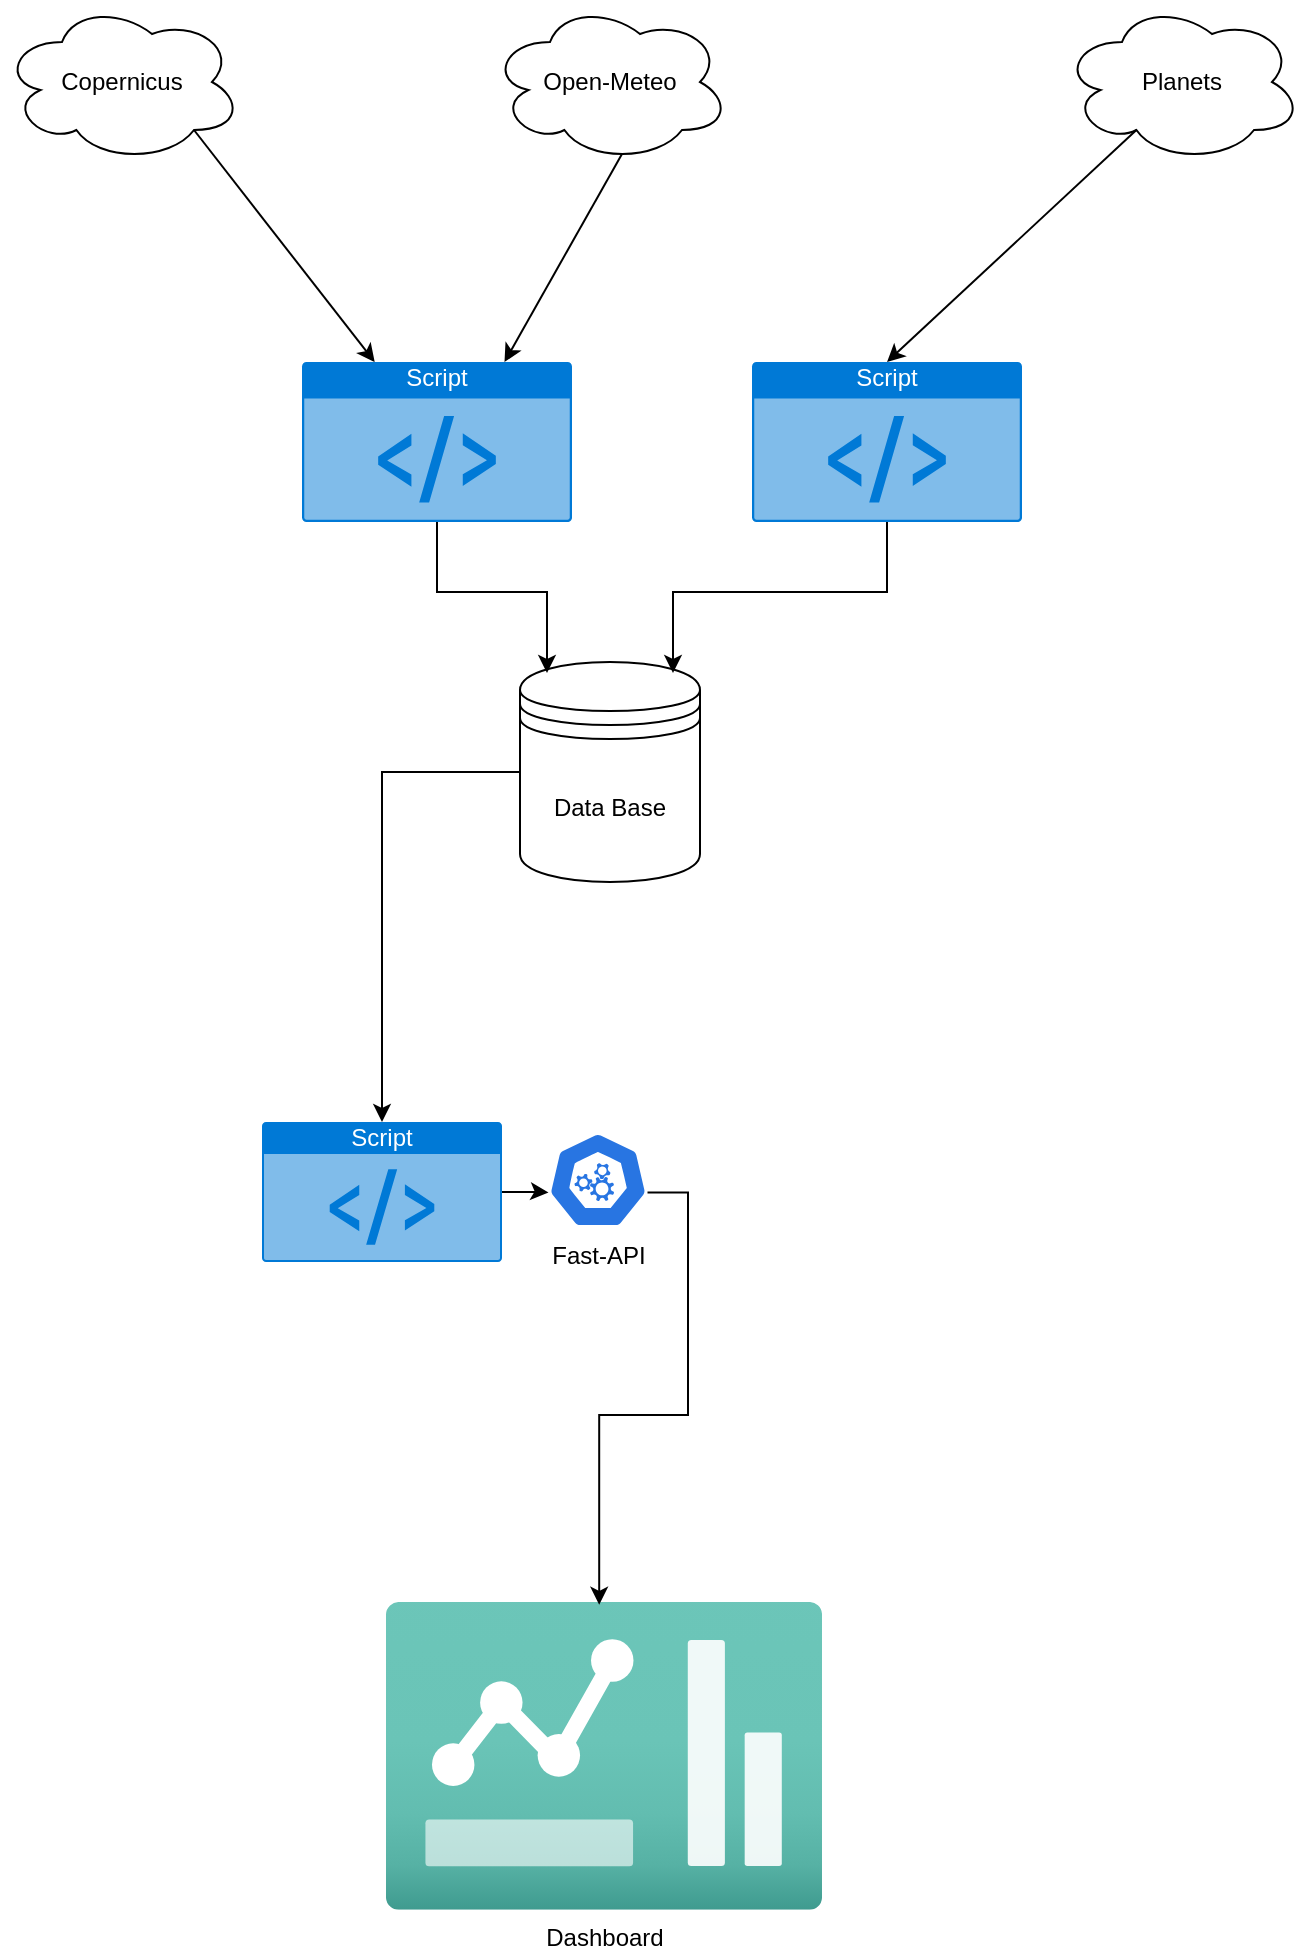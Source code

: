 <mxfile version="26.0.16">
  <diagram name="Page-1" id="UUehD9aWSnuwTe40TjLH">
    <mxGraphModel dx="1201" dy="811" grid="1" gridSize="10" guides="1" tooltips="1" connect="1" arrows="1" fold="1" page="1" pageScale="1" pageWidth="827" pageHeight="1169" math="0" shadow="0">
      <root>
        <mxCell id="0" />
        <mxCell id="1" parent="0" />
        <mxCell id="QwERv-JLXGNQ3NGBqYkT-1" value="Copernicus" style="ellipse;shape=cloud;whiteSpace=wrap;html=1;" parent="1" vertex="1">
          <mxGeometry x="110" y="40" width="120" height="80" as="geometry" />
        </mxCell>
        <mxCell id="QwERv-JLXGNQ3NGBqYkT-2" value="Open-Meteo" style="ellipse;shape=cloud;whiteSpace=wrap;html=1;" parent="1" vertex="1">
          <mxGeometry x="354" y="40" width="120" height="80" as="geometry" />
        </mxCell>
        <mxCell id="QwERv-JLXGNQ3NGBqYkT-3" value="Planets" style="ellipse;shape=cloud;whiteSpace=wrap;html=1;" parent="1" vertex="1">
          <mxGeometry x="640" y="40" width="120" height="80" as="geometry" />
        </mxCell>
        <mxCell id="QwERv-JLXGNQ3NGBqYkT-4" value="Data Base" style="shape=datastore;whiteSpace=wrap;html=1;" parent="1" vertex="1">
          <mxGeometry x="369" y="370" width="90" height="110" as="geometry" />
        </mxCell>
        <mxCell id="QwERv-JLXGNQ3NGBqYkT-6" value="" style="endArrow=classic;html=1;rounded=0;exitX=0.8;exitY=0.8;exitDx=0;exitDy=0;exitPerimeter=0;" parent="1" source="QwERv-JLXGNQ3NGBqYkT-1" target="QwERv-JLXGNQ3NGBqYkT-20" edge="1">
          <mxGeometry width="50" height="50" relative="1" as="geometry">
            <mxPoint x="390" y="320" as="sourcePoint" />
            <mxPoint x="200" y="160" as="targetPoint" />
          </mxGeometry>
        </mxCell>
        <mxCell id="QwERv-JLXGNQ3NGBqYkT-7" value="" style="endArrow=classic;html=1;rounded=0;exitX=0.55;exitY=0.95;exitDx=0;exitDy=0;exitPerimeter=0;entryX=0.75;entryY=0;entryDx=0;entryDy=0;entryPerimeter=0;" parent="1" source="QwERv-JLXGNQ3NGBqYkT-2" target="QwERv-JLXGNQ3NGBqYkT-20" edge="1">
          <mxGeometry width="50" height="50" relative="1" as="geometry">
            <mxPoint x="390" y="320" as="sourcePoint" />
            <mxPoint x="280" y="160" as="targetPoint" />
          </mxGeometry>
        </mxCell>
        <mxCell id="QwERv-JLXGNQ3NGBqYkT-8" value="" style="endArrow=classic;html=1;rounded=0;exitX=0.31;exitY=0.8;exitDx=0;exitDy=0;exitPerimeter=0;entryX=0.5;entryY=0;entryDx=0;entryDy=0;entryPerimeter=0;" parent="1" source="QwERv-JLXGNQ3NGBqYkT-3" target="QwERv-JLXGNQ3NGBqYkT-21" edge="1">
          <mxGeometry width="50" height="50" relative="1" as="geometry">
            <mxPoint x="480" y="250" as="sourcePoint" />
            <mxPoint x="620" y="170" as="targetPoint" />
          </mxGeometry>
        </mxCell>
        <mxCell id="QwERv-JLXGNQ3NGBqYkT-19" value="Dashboard" style="image;aspect=fixed;html=1;points=[];align=center;fontSize=12;image=img/lib/azure2/general/Dashboard2.svg;" parent="1" vertex="1">
          <mxGeometry x="302" y="840" width="218" height="153.88" as="geometry" />
        </mxCell>
        <mxCell id="QwERv-JLXGNQ3NGBqYkT-20" value="Script" style="html=1;whiteSpace=wrap;strokeColor=none;fillColor=#0079D6;labelPosition=center;verticalLabelPosition=middle;verticalAlign=top;align=center;fontSize=12;outlineConnect=0;spacingTop=-6;fontColor=#FFFFFF;sketch=0;shape=mxgraph.sitemap.script;" parent="1" vertex="1">
          <mxGeometry x="260" y="220" width="135" height="80" as="geometry" />
        </mxCell>
        <mxCell id="QwERv-JLXGNQ3NGBqYkT-21" value="Script" style="html=1;whiteSpace=wrap;strokeColor=none;fillColor=#0079D6;labelPosition=center;verticalLabelPosition=middle;verticalAlign=top;align=center;fontSize=12;outlineConnect=0;spacingTop=-6;fontColor=#FFFFFF;sketch=0;shape=mxgraph.sitemap.script;" parent="1" vertex="1">
          <mxGeometry x="485" y="220" width="135" height="80" as="geometry" />
        </mxCell>
        <mxCell id="QwERv-JLXGNQ3NGBqYkT-22" style="edgeStyle=orthogonalEdgeStyle;rounded=0;orthogonalLoop=1;jettySize=auto;html=1;entryX=0.15;entryY=0.05;entryDx=0;entryDy=0;entryPerimeter=0;" parent="1" source="QwERv-JLXGNQ3NGBqYkT-20" target="QwERv-JLXGNQ3NGBqYkT-4" edge="1">
          <mxGeometry relative="1" as="geometry" />
        </mxCell>
        <mxCell id="QwERv-JLXGNQ3NGBqYkT-23" style="edgeStyle=orthogonalEdgeStyle;rounded=0;orthogonalLoop=1;jettySize=auto;html=1;entryX=0.85;entryY=0.05;entryDx=0;entryDy=0;entryPerimeter=0;exitX=0.5;exitY=1;exitDx=0;exitDy=0;exitPerimeter=0;" parent="1" source="QwERv-JLXGNQ3NGBqYkT-21" target="QwERv-JLXGNQ3NGBqYkT-4" edge="1">
          <mxGeometry relative="1" as="geometry" />
        </mxCell>
        <mxCell id="QwERv-JLXGNQ3NGBqYkT-26" value="" style="group" parent="1" vertex="1" connectable="0">
          <mxGeometry x="240" y="600" width="193" height="70" as="geometry" />
        </mxCell>
        <mxCell id="QwERv-JLXGNQ3NGBqYkT-16" value="Fast-API" style="aspect=fixed;sketch=0;html=1;dashed=0;whitespace=wrap;verticalLabelPosition=bottom;verticalAlign=top;fillColor=#2875E2;strokeColor=#ffffff;points=[[0.005,0.63,0],[0.1,0.2,0],[0.9,0.2,0],[0.5,0,0],[0.995,0.63,0],[0.72,0.99,0],[0.5,1,0],[0.28,0.99,0]];shape=mxgraph.kubernetes.icon2;prIcon=api" parent="QwERv-JLXGNQ3NGBqYkT-26" vertex="1">
          <mxGeometry x="143" y="5" width="50" height="48" as="geometry" />
        </mxCell>
        <mxCell id="QwERv-JLXGNQ3NGBqYkT-24" value="Script" style="html=1;whiteSpace=wrap;strokeColor=none;fillColor=#0079D6;labelPosition=center;verticalLabelPosition=middle;verticalAlign=top;align=center;fontSize=12;outlineConnect=0;spacingTop=-6;fontColor=#FFFFFF;sketch=0;shape=mxgraph.sitemap.script;" parent="QwERv-JLXGNQ3NGBqYkT-26" vertex="1">
          <mxGeometry width="120" height="70" as="geometry" />
        </mxCell>
        <mxCell id="QwERv-JLXGNQ3NGBqYkT-25" style="edgeStyle=orthogonalEdgeStyle;rounded=0;orthogonalLoop=1;jettySize=auto;html=1;entryX=0.005;entryY=0.63;entryDx=0;entryDy=0;entryPerimeter=0;" parent="QwERv-JLXGNQ3NGBqYkT-26" source="QwERv-JLXGNQ3NGBqYkT-24" target="QwERv-JLXGNQ3NGBqYkT-16" edge="1">
          <mxGeometry relative="1" as="geometry" />
        </mxCell>
        <mxCell id="QwERv-JLXGNQ3NGBqYkT-27" style="edgeStyle=orthogonalEdgeStyle;rounded=0;orthogonalLoop=1;jettySize=auto;html=1;entryX=0.5;entryY=0;entryDx=0;entryDy=0;entryPerimeter=0;" parent="1" source="QwERv-JLXGNQ3NGBqYkT-4" target="QwERv-JLXGNQ3NGBqYkT-24" edge="1">
          <mxGeometry relative="1" as="geometry" />
        </mxCell>
        <mxCell id="QwERv-JLXGNQ3NGBqYkT-28" style="edgeStyle=orthogonalEdgeStyle;rounded=0;orthogonalLoop=1;jettySize=auto;html=1;entryX=0.489;entryY=0.009;entryDx=0;entryDy=0;entryPerimeter=0;exitX=0.995;exitY=0.63;exitDx=0;exitDy=0;exitPerimeter=0;" parent="1" source="QwERv-JLXGNQ3NGBqYkT-16" target="QwERv-JLXGNQ3NGBqYkT-19" edge="1">
          <mxGeometry relative="1" as="geometry" />
        </mxCell>
      </root>
    </mxGraphModel>
  </diagram>
</mxfile>
